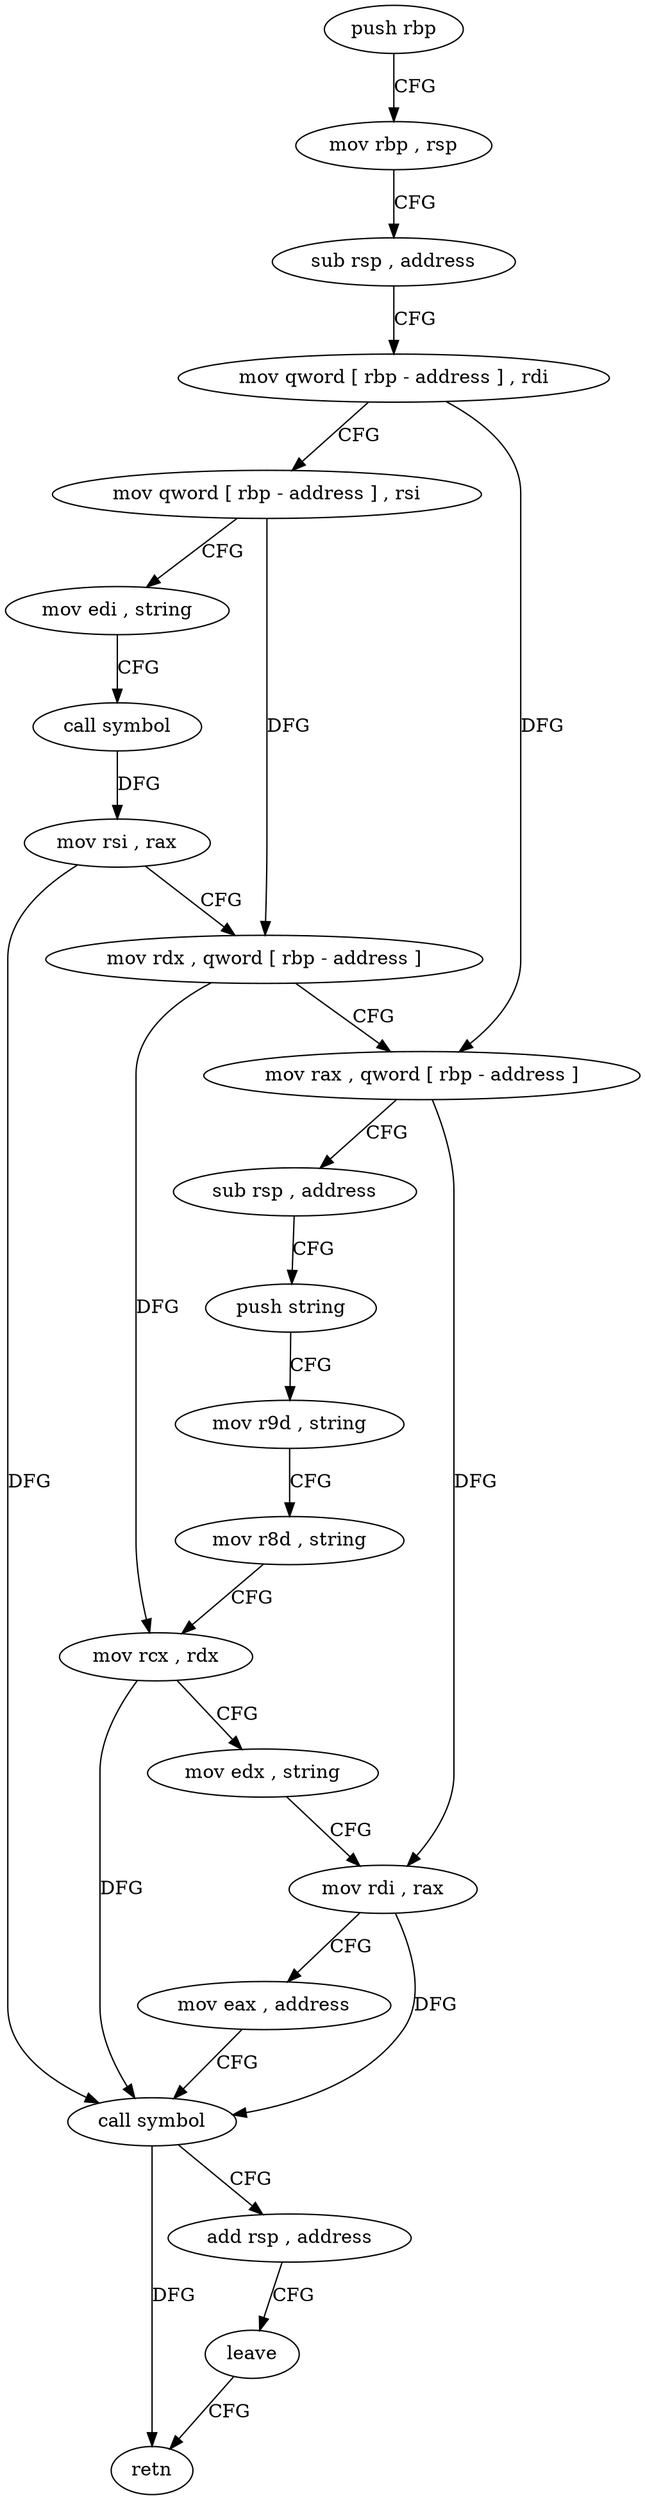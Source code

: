 digraph "func" {
"4287365" [label = "push rbp" ]
"4287366" [label = "mov rbp , rsp" ]
"4287369" [label = "sub rsp , address" ]
"4287373" [label = "mov qword [ rbp - address ] , rdi" ]
"4287377" [label = "mov qword [ rbp - address ] , rsi" ]
"4287381" [label = "mov edi , string" ]
"4287386" [label = "call symbol" ]
"4287391" [label = "mov rsi , rax" ]
"4287394" [label = "mov rdx , qword [ rbp - address ]" ]
"4287398" [label = "mov rax , qword [ rbp - address ]" ]
"4287402" [label = "sub rsp , address" ]
"4287406" [label = "push string" ]
"4287411" [label = "mov r9d , string" ]
"4287417" [label = "mov r8d , string" ]
"4287423" [label = "mov rcx , rdx" ]
"4287426" [label = "mov edx , string" ]
"4287431" [label = "mov rdi , rax" ]
"4287434" [label = "mov eax , address" ]
"4287439" [label = "call symbol" ]
"4287444" [label = "add rsp , address" ]
"4287448" [label = "leave" ]
"4287449" [label = "retn" ]
"4287365" -> "4287366" [ label = "CFG" ]
"4287366" -> "4287369" [ label = "CFG" ]
"4287369" -> "4287373" [ label = "CFG" ]
"4287373" -> "4287377" [ label = "CFG" ]
"4287373" -> "4287398" [ label = "DFG" ]
"4287377" -> "4287381" [ label = "CFG" ]
"4287377" -> "4287394" [ label = "DFG" ]
"4287381" -> "4287386" [ label = "CFG" ]
"4287386" -> "4287391" [ label = "DFG" ]
"4287391" -> "4287394" [ label = "CFG" ]
"4287391" -> "4287439" [ label = "DFG" ]
"4287394" -> "4287398" [ label = "CFG" ]
"4287394" -> "4287423" [ label = "DFG" ]
"4287398" -> "4287402" [ label = "CFG" ]
"4287398" -> "4287431" [ label = "DFG" ]
"4287402" -> "4287406" [ label = "CFG" ]
"4287406" -> "4287411" [ label = "CFG" ]
"4287411" -> "4287417" [ label = "CFG" ]
"4287417" -> "4287423" [ label = "CFG" ]
"4287423" -> "4287426" [ label = "CFG" ]
"4287423" -> "4287439" [ label = "DFG" ]
"4287426" -> "4287431" [ label = "CFG" ]
"4287431" -> "4287434" [ label = "CFG" ]
"4287431" -> "4287439" [ label = "DFG" ]
"4287434" -> "4287439" [ label = "CFG" ]
"4287439" -> "4287444" [ label = "CFG" ]
"4287439" -> "4287449" [ label = "DFG" ]
"4287444" -> "4287448" [ label = "CFG" ]
"4287448" -> "4287449" [ label = "CFG" ]
}
